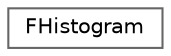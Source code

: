 digraph "Graphical Class Hierarchy"
{
 // INTERACTIVE_SVG=YES
 // LATEX_PDF_SIZE
  bgcolor="transparent";
  edge [fontname=Helvetica,fontsize=10,labelfontname=Helvetica,labelfontsize=10];
  node [fontname=Helvetica,fontsize=10,shape=box,height=0.2,width=0.4];
  rankdir="LR";
  Node0 [id="Node000000",label="FHistogram",height=0.2,width=0.4,color="grey40", fillcolor="white", style="filled",URL="$d8/d02/structFHistogram.html",tooltip="Fairly generic histogram for values that have natural lower bound and possibly no upper bound,..."];
}
